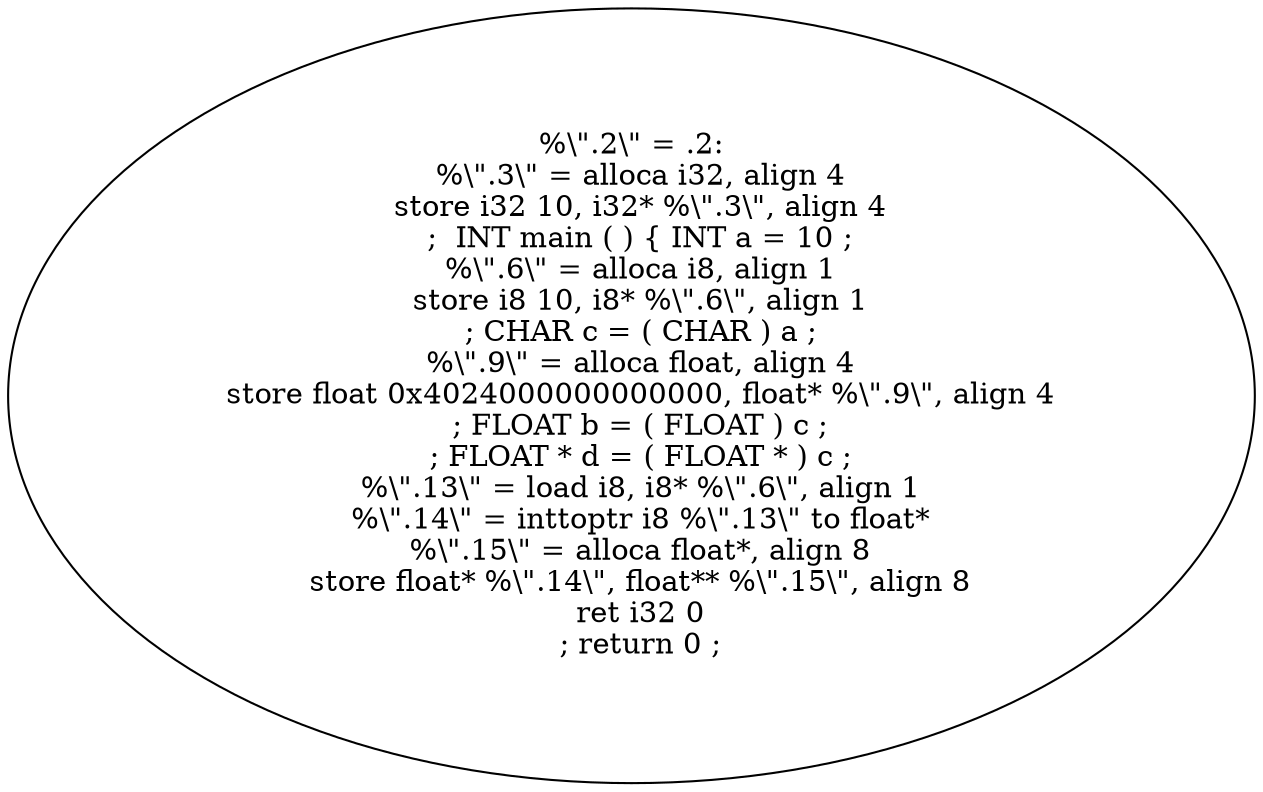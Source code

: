 digraph AST {
  "135765455735392" [label="%\\\".2\\\" = .2:
  %\\\".3\\\" = alloca i32, align 4
  store i32 10, i32* %\\\".3\\\", align 4
  ;  INT main ( ) { INT a = 10 ;
  %\\\".6\\\" = alloca i8, align 1
  store i8 10, i8* %\\\".6\\\", align 1
  ; CHAR c = ( CHAR ) a ;
  %\\\".9\\\" = alloca float, align 4
  store float 0x4024000000000000, float* %\\\".9\\\", align 4
  ; FLOAT b = ( FLOAT ) c ;
  ; FLOAT * d = ( FLOAT * ) c ;
  %\\\".13\\\" = load i8, i8* %\\\".6\\\", align 1
  %\\\".14\\\" = inttoptr i8 %\\\".13\\\" to float*
  %\\\".15\\\" = alloca float*, align 8
  store float* %\\\".14\\\", float** %\\\".15\\\", align 8
  ret i32 0
  ; return 0 ;"];
}
